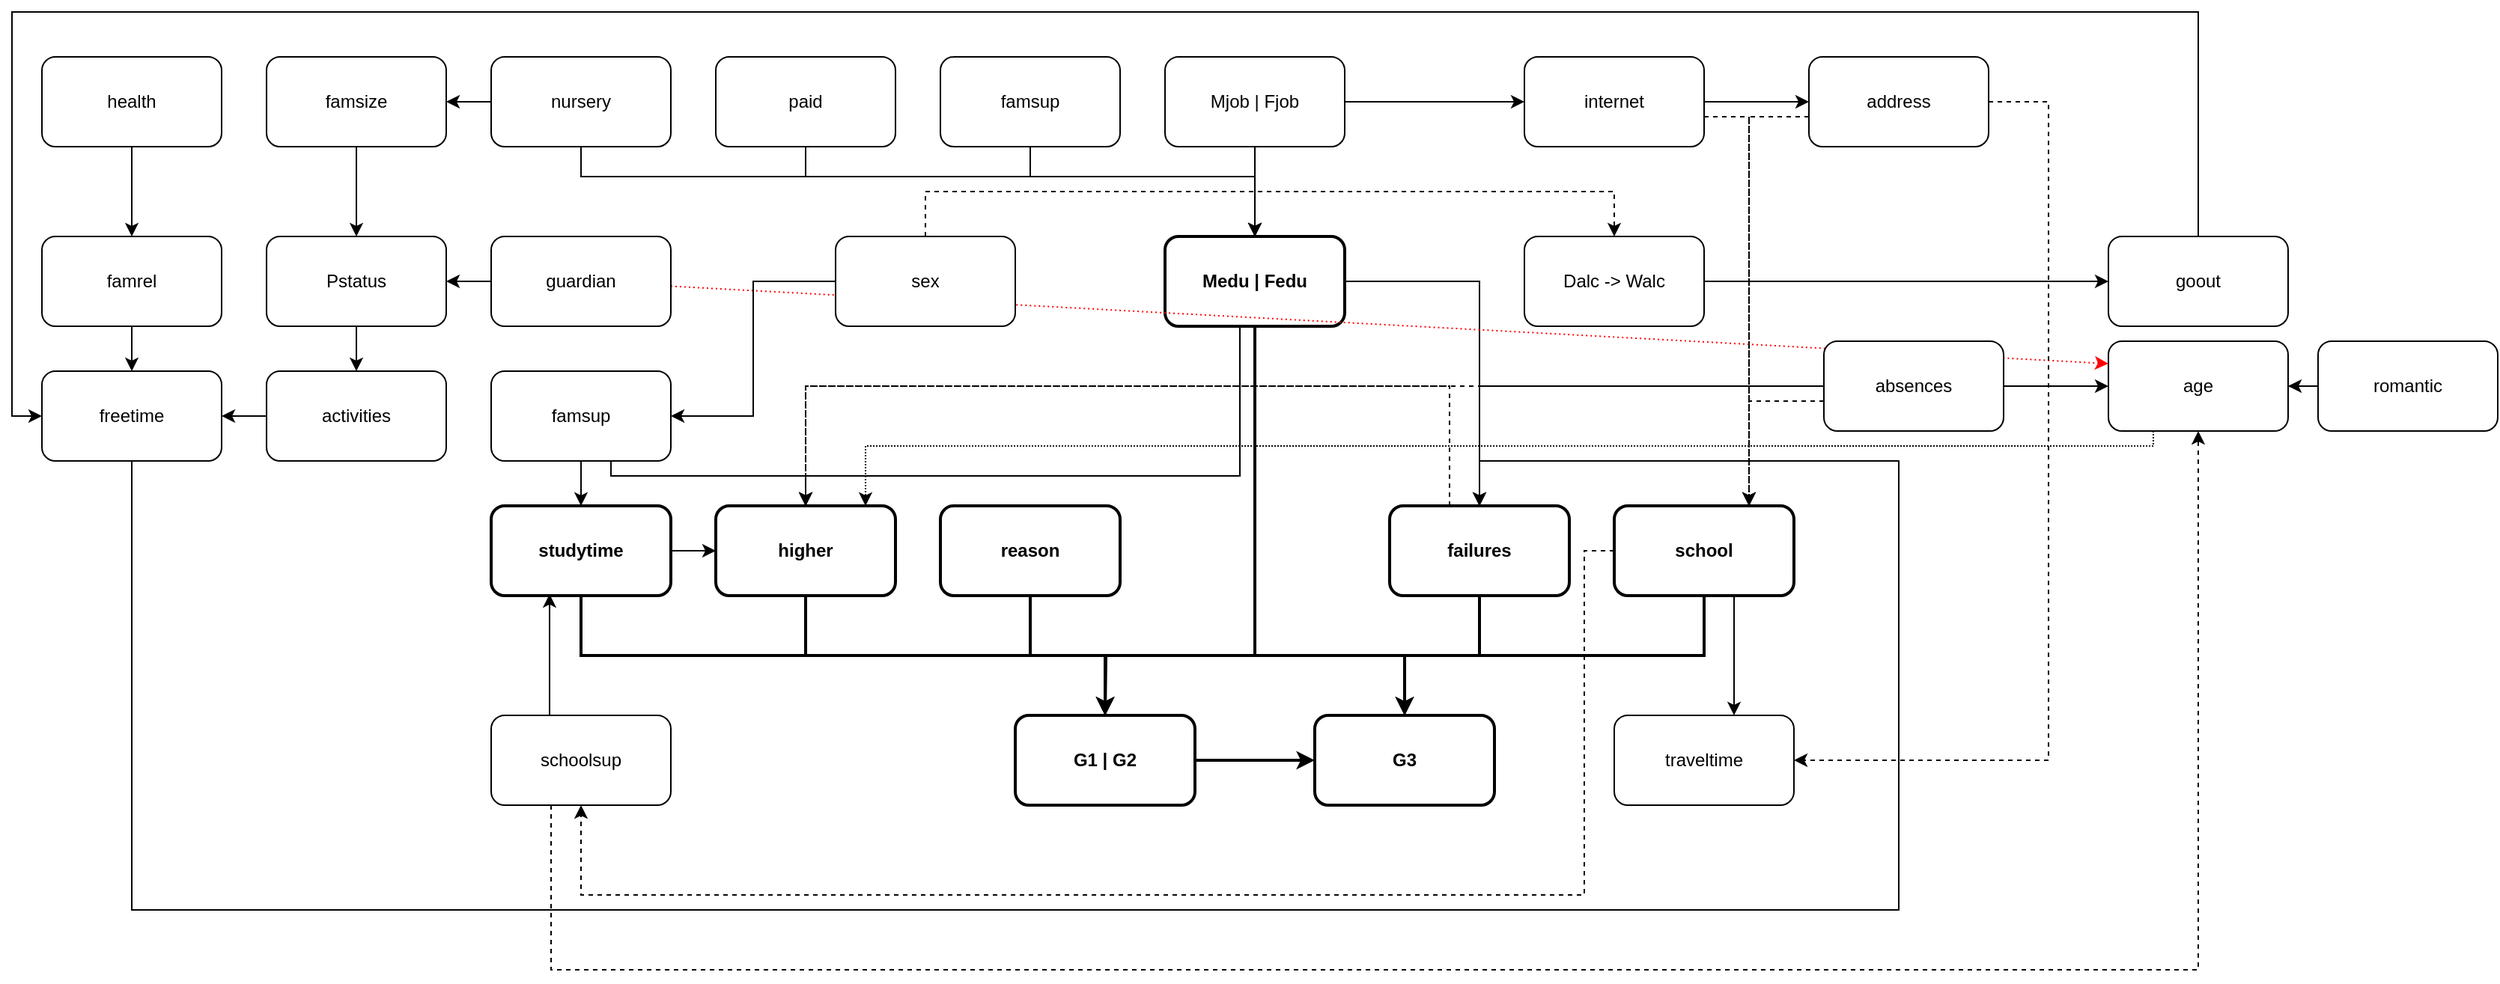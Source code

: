 <mxfile version="20.8.16" type="device" pages="2"><diagram id="TWmWymxQ8Vgnhh_XC1fg" name="normal-network"><mxGraphModel dx="2774" dy="1137" grid="1" gridSize="10" guides="1" tooltips="1" connect="1" arrows="1" fold="1" page="1" pageScale="1" pageWidth="850" pageHeight="1100" math="0" shadow="0"><root><mxCell id="0"/><mxCell id="1" parent="0"/><mxCell id="NniPDcwyBqxJjIjUA7Vr-108" value="" style="edgeStyle=orthogonalEdgeStyle;rounded=0;orthogonalLoop=1;jettySize=auto;html=1;strokeWidth=2;" parent="1" source="NniPDcwyBqxJjIjUA7Vr-94" target="NniPDcwyBqxJjIjUA7Vr-96" edge="1"><mxGeometry relative="1" as="geometry"/></mxCell><mxCell id="NniPDcwyBqxJjIjUA7Vr-94" value="G1 | G2" style="rounded=1;whiteSpace=wrap;html=1;strokeWidth=2;fontStyle=1" parent="1" vertex="1"><mxGeometry x="230" y="600" width="120" height="60" as="geometry"/></mxCell><mxCell id="NniPDcwyBqxJjIjUA7Vr-96" value="G3" style="rounded=1;whiteSpace=wrap;html=1;strokeWidth=2;fontStyle=1" parent="1" vertex="1"><mxGeometry x="430.0" y="600" width="120" height="60" as="geometry"/></mxCell><mxCell id="NniPDcwyBqxJjIjUA7Vr-113" style="edgeStyle=orthogonalEdgeStyle;rounded=0;orthogonalLoop=1;jettySize=auto;html=1;strokeWidth=2;" parent="1" source="NniPDcwyBqxJjIjUA7Vr-97" edge="1"><mxGeometry relative="1" as="geometry"><mxPoint x="290" y="600" as="targetPoint"/></mxGeometry></mxCell><mxCell id="NniPDcwyBqxJjIjUA7Vr-97" value="reason" style="rounded=1;whiteSpace=wrap;html=1;strokeWidth=2;fontStyle=1" parent="1" vertex="1"><mxGeometry x="180" y="460" width="120" height="60" as="geometry"/></mxCell><mxCell id="NniPDcwyBqxJjIjUA7Vr-111" style="edgeStyle=orthogonalEdgeStyle;rounded=0;orthogonalLoop=1;jettySize=auto;html=1;strokeWidth=2;" parent="1" source="NniPDcwyBqxJjIjUA7Vr-98" edge="1"><mxGeometry relative="1" as="geometry"><mxPoint x="490.0" y="600" as="targetPoint"/><Array as="points"><mxPoint x="390" y="560"/><mxPoint x="490" y="560"/></Array></mxGeometry></mxCell><mxCell id="NniPDcwyBqxJjIjUA7Vr-112" style="edgeStyle=orthogonalEdgeStyle;rounded=0;orthogonalLoop=1;jettySize=auto;html=1;strokeWidth=2;" parent="1" source="NniPDcwyBqxJjIjUA7Vr-98" target="NniPDcwyBqxJjIjUA7Vr-94" edge="1"><mxGeometry relative="1" as="geometry"><Array as="points"><mxPoint x="390" y="560"/><mxPoint x="290" y="560"/></Array></mxGeometry></mxCell><mxCell id="NniPDcwyBqxJjIjUA7Vr-123" style="edgeStyle=orthogonalEdgeStyle;rounded=0;orthogonalLoop=1;jettySize=auto;html=1;entryX=0.5;entryY=0;entryDx=0;entryDy=0;" parent="1" source="NniPDcwyBqxJjIjUA7Vr-98" target="NniPDcwyBqxJjIjUA7Vr-100" edge="1"><mxGeometry relative="1" as="geometry"/></mxCell><mxCell id="NniPDcwyBqxJjIjUA7Vr-124" style="edgeStyle=orthogonalEdgeStyle;rounded=0;orthogonalLoop=1;jettySize=auto;html=1;" parent="1" source="NniPDcwyBqxJjIjUA7Vr-98" target="NniPDcwyBqxJjIjUA7Vr-101" edge="1"><mxGeometry relative="1" as="geometry"><Array as="points"><mxPoint x="380" y="440"/><mxPoint x="90" y="440"/></Array></mxGeometry></mxCell><mxCell id="NniPDcwyBqxJjIjUA7Vr-98" value="Medu | Fedu" style="rounded=1;whiteSpace=wrap;html=1;strokeWidth=2;fontStyle=1" parent="1" vertex="1"><mxGeometry x="330" y="280" width="120" height="60" as="geometry"/></mxCell><mxCell id="NniPDcwyBqxJjIjUA7Vr-110" style="edgeStyle=orthogonalEdgeStyle;rounded=0;orthogonalLoop=1;jettySize=auto;html=1;strokeWidth=2;" parent="1" source="NniPDcwyBqxJjIjUA7Vr-99" target="NniPDcwyBqxJjIjUA7Vr-96" edge="1"><mxGeometry relative="1" as="geometry"><Array as="points"><mxPoint x="690" y="560"/><mxPoint x="490" y="560"/></Array></mxGeometry></mxCell><mxCell id="NniPDcwyBqxJjIjUA7Vr-175" style="edgeStyle=orthogonalEdgeStyle;rounded=0;orthogonalLoop=1;jettySize=auto;html=1;" parent="1" source="NniPDcwyBqxJjIjUA7Vr-99" target="NniPDcwyBqxJjIjUA7Vr-174" edge="1"><mxGeometry relative="1" as="geometry"><Array as="points"><mxPoint x="710" y="560"/><mxPoint x="710" y="560"/></Array></mxGeometry></mxCell><mxCell id="NniPDcwyBqxJjIjUA7Vr-178" style="edgeStyle=orthogonalEdgeStyle;rounded=0;orthogonalLoop=1;jettySize=auto;html=1;entryX=0.5;entryY=1;entryDx=0;entryDy=0;dashed=1;" parent="1" source="NniPDcwyBqxJjIjUA7Vr-99" target="NniPDcwyBqxJjIjUA7Vr-177" edge="1"><mxGeometry relative="1" as="geometry"><Array as="points"><mxPoint x="610" y="490"/><mxPoint x="610" y="720"/><mxPoint x="-60" y="720"/></Array></mxGeometry></mxCell><mxCell id="NniPDcwyBqxJjIjUA7Vr-99" value="school" style="rounded=1;whiteSpace=wrap;html=1;strokeWidth=2;fontStyle=1" parent="1" vertex="1"><mxGeometry x="630" y="460" width="120" height="60" as="geometry"/></mxCell><mxCell id="NniPDcwyBqxJjIjUA7Vr-109" style="edgeStyle=orthogonalEdgeStyle;rounded=0;orthogonalLoop=1;jettySize=auto;html=1;strokeWidth=2;" parent="1" source="NniPDcwyBqxJjIjUA7Vr-100" target="NniPDcwyBqxJjIjUA7Vr-96" edge="1"><mxGeometry relative="1" as="geometry"/></mxCell><mxCell id="NniPDcwyBqxJjIjUA7Vr-181" style="edgeStyle=orthogonalEdgeStyle;rounded=0;orthogonalLoop=1;jettySize=auto;html=1;entryX=0.5;entryY=0;entryDx=0;entryDy=0;dashed=1;" parent="1" source="NniPDcwyBqxJjIjUA7Vr-100" target="NniPDcwyBqxJjIjUA7Vr-101" edge="1"><mxGeometry relative="1" as="geometry"><Array as="points"><mxPoint x="520" y="380"/><mxPoint x="90" y="380"/></Array></mxGeometry></mxCell><mxCell id="NniPDcwyBqxJjIjUA7Vr-100" value="failures" style="rounded=1;whiteSpace=wrap;html=1;strokeWidth=2;fontStyle=1" parent="1" vertex="1"><mxGeometry x="480" y="460" width="120" height="60" as="geometry"/></mxCell><mxCell id="NniPDcwyBqxJjIjUA7Vr-114" style="edgeStyle=orthogonalEdgeStyle;rounded=0;orthogonalLoop=1;jettySize=auto;html=1;strokeWidth=2;" parent="1" source="NniPDcwyBqxJjIjUA7Vr-101" edge="1"><mxGeometry relative="1" as="geometry"><mxPoint x="290" y="600" as="targetPoint"/><Array as="points"><mxPoint x="90" y="560"/><mxPoint x="290" y="560"/></Array></mxGeometry></mxCell><mxCell id="NniPDcwyBqxJjIjUA7Vr-101" value="higher" style="rounded=1;whiteSpace=wrap;html=1;strokeWidth=2;fontStyle=1" parent="1" vertex="1"><mxGeometry x="30" y="460" width="120" height="60" as="geometry"/></mxCell><mxCell id="NniPDcwyBqxJjIjUA7Vr-116" style="edgeStyle=orthogonalEdgeStyle;rounded=0;orthogonalLoop=1;jettySize=auto;html=1;strokeWidth=2;" parent="1" source="NniPDcwyBqxJjIjUA7Vr-115" target="NniPDcwyBqxJjIjUA7Vr-94" edge="1"><mxGeometry relative="1" as="geometry"><Array as="points"><mxPoint x="-60" y="560"/><mxPoint x="290" y="560"/></Array></mxGeometry></mxCell><mxCell id="NniPDcwyBqxJjIjUA7Vr-187" value="" style="edgeStyle=none;rounded=0;orthogonalLoop=1;jettySize=auto;html=1;strokeColor=#000000;" parent="1" source="NniPDcwyBqxJjIjUA7Vr-115" target="NniPDcwyBqxJjIjUA7Vr-101" edge="1"><mxGeometry relative="1" as="geometry"/></mxCell><mxCell id="NniPDcwyBqxJjIjUA7Vr-115" value="studytime" style="rounded=1;whiteSpace=wrap;html=1;strokeWidth=2;fontStyle=1" parent="1" vertex="1"><mxGeometry x="-120" y="460" width="120" height="60" as="geometry"/></mxCell><mxCell id="NniPDcwyBqxJjIjUA7Vr-118" style="edgeStyle=orthogonalEdgeStyle;rounded=0;orthogonalLoop=1;jettySize=auto;html=1;entryX=0.5;entryY=0;entryDx=0;entryDy=0;" parent="1" source="NniPDcwyBqxJjIjUA7Vr-117" target="NniPDcwyBqxJjIjUA7Vr-98" edge="1"><mxGeometry relative="1" as="geometry"/></mxCell><mxCell id="NniPDcwyBqxJjIjUA7Vr-121" style="edgeStyle=orthogonalEdgeStyle;rounded=0;orthogonalLoop=1;jettySize=auto;html=1;entryX=0;entryY=0.5;entryDx=0;entryDy=0;" parent="1" source="NniPDcwyBqxJjIjUA7Vr-117" target="NniPDcwyBqxJjIjUA7Vr-119" edge="1"><mxGeometry relative="1" as="geometry"/></mxCell><mxCell id="NniPDcwyBqxJjIjUA7Vr-117" value="Mjob | Fjob" style="rounded=1;whiteSpace=wrap;html=1;" parent="1" vertex="1"><mxGeometry x="330" y="160" width="120" height="60" as="geometry"/></mxCell><mxCell id="NniPDcwyBqxJjIjUA7Vr-170" value="" style="edgeStyle=orthogonalEdgeStyle;rounded=0;orthogonalLoop=1;jettySize=auto;html=1;" parent="1" source="NniPDcwyBqxJjIjUA7Vr-119" target="NniPDcwyBqxJjIjUA7Vr-169" edge="1"><mxGeometry relative="1" as="geometry"/></mxCell><mxCell id="NniPDcwyBqxJjIjUA7Vr-171" style="edgeStyle=orthogonalEdgeStyle;rounded=0;orthogonalLoop=1;jettySize=auto;html=1;entryX=0.75;entryY=0;entryDx=0;entryDy=0;dashed=1;" parent="1" source="NniPDcwyBqxJjIjUA7Vr-119" target="NniPDcwyBqxJjIjUA7Vr-99" edge="1"><mxGeometry relative="1" as="geometry"><Array as="points"><mxPoint x="720" y="200"/></Array></mxGeometry></mxCell><mxCell id="NniPDcwyBqxJjIjUA7Vr-119" value="internet" style="rounded=1;whiteSpace=wrap;html=1;" parent="1" vertex="1"><mxGeometry x="570" y="160" width="120" height="60" as="geometry"/></mxCell><mxCell id="NniPDcwyBqxJjIjUA7Vr-122" value="" style="edgeStyle=orthogonalEdgeStyle;rounded=0;orthogonalLoop=1;jettySize=auto;html=1;" parent="1" source="NniPDcwyBqxJjIjUA7Vr-120" target="NniPDcwyBqxJjIjUA7Vr-98" edge="1"><mxGeometry relative="1" as="geometry"><Array as="points"><mxPoint x="240" y="240"/><mxPoint x="390" y="240"/></Array></mxGeometry></mxCell><mxCell id="NniPDcwyBqxJjIjUA7Vr-120" value="famsup" style="rounded=1;whiteSpace=wrap;html=1;" parent="1" vertex="1"><mxGeometry x="180" y="160" width="120" height="60" as="geometry"/></mxCell><mxCell id="NniPDcwyBqxJjIjUA7Vr-127" style="edgeStyle=orthogonalEdgeStyle;rounded=0;orthogonalLoop=1;jettySize=auto;html=1;" parent="1" source="NniPDcwyBqxJjIjUA7Vr-125" edge="1"><mxGeometry relative="1" as="geometry"><mxPoint x="390" y="280" as="targetPoint"/><Array as="points"><mxPoint x="90" y="240"/><mxPoint x="390" y="240"/></Array></mxGeometry></mxCell><mxCell id="NniPDcwyBqxJjIjUA7Vr-125" value="paid" style="rounded=1;whiteSpace=wrap;html=1;" parent="1" vertex="1"><mxGeometry x="30" y="160" width="120" height="60" as="geometry"/></mxCell><mxCell id="NniPDcwyBqxJjIjUA7Vr-129" style="edgeStyle=orthogonalEdgeStyle;rounded=0;orthogonalLoop=1;jettySize=auto;html=1;entryX=0.5;entryY=0;entryDx=0;entryDy=0;" parent="1" source="NniPDcwyBqxJjIjUA7Vr-128" target="NniPDcwyBqxJjIjUA7Vr-98" edge="1"><mxGeometry relative="1" as="geometry"><Array as="points"><mxPoint x="-60" y="240"/><mxPoint x="390" y="240"/></Array></mxGeometry></mxCell><mxCell id="NniPDcwyBqxJjIjUA7Vr-131" value="" style="edgeStyle=orthogonalEdgeStyle;rounded=0;orthogonalLoop=1;jettySize=auto;html=1;" parent="1" source="NniPDcwyBqxJjIjUA7Vr-128" target="NniPDcwyBqxJjIjUA7Vr-130" edge="1"><mxGeometry relative="1" as="geometry"/></mxCell><mxCell id="NniPDcwyBqxJjIjUA7Vr-128" value="nursery" style="rounded=1;whiteSpace=wrap;html=1;" parent="1" vertex="1"><mxGeometry x="-120" y="160" width="120" height="60" as="geometry"/></mxCell><mxCell id="NniPDcwyBqxJjIjUA7Vr-133" value="" style="edgeStyle=orthogonalEdgeStyle;rounded=0;orthogonalLoop=1;jettySize=auto;html=1;" parent="1" source="NniPDcwyBqxJjIjUA7Vr-130" target="NniPDcwyBqxJjIjUA7Vr-132" edge="1"><mxGeometry relative="1" as="geometry"/></mxCell><mxCell id="NniPDcwyBqxJjIjUA7Vr-130" value="famsize" style="rounded=1;whiteSpace=wrap;html=1;" parent="1" vertex="1"><mxGeometry x="-270" y="160" width="120" height="60" as="geometry"/></mxCell><mxCell id="NniPDcwyBqxJjIjUA7Vr-159" value="" style="edgeStyle=orthogonalEdgeStyle;rounded=0;orthogonalLoop=1;jettySize=auto;html=1;" parent="1" source="NniPDcwyBqxJjIjUA7Vr-132" target="NniPDcwyBqxJjIjUA7Vr-156" edge="1"><mxGeometry relative="1" as="geometry"/></mxCell><mxCell id="NniPDcwyBqxJjIjUA7Vr-132" value="Pstatus" style="rounded=1;whiteSpace=wrap;html=1;" parent="1" vertex="1"><mxGeometry x="-270" y="280" width="120" height="60" as="geometry"/></mxCell><mxCell id="NniPDcwyBqxJjIjUA7Vr-135" value="" style="edgeStyle=orthogonalEdgeStyle;rounded=0;orthogonalLoop=1;jettySize=auto;html=1;" parent="1" source="NniPDcwyBqxJjIjUA7Vr-134" target="NniPDcwyBqxJjIjUA7Vr-132" edge="1"><mxGeometry relative="1" as="geometry"/></mxCell><mxCell id="NniPDcwyBqxJjIjUA7Vr-186" style="rounded=0;orthogonalLoop=1;jettySize=auto;html=1;entryX=0;entryY=0.25;entryDx=0;entryDy=0;dashed=1;dashPattern=1 2;strokeColor=#FF0000;" parent="1" source="NniPDcwyBqxJjIjUA7Vr-134" target="NniPDcwyBqxJjIjUA7Vr-167" edge="1"><mxGeometry relative="1" as="geometry"/></mxCell><mxCell id="NniPDcwyBqxJjIjUA7Vr-134" value="guardian" style="rounded=1;whiteSpace=wrap;html=1;" parent="1" vertex="1"><mxGeometry x="-120" y="280" width="120" height="60" as="geometry"/></mxCell><mxCell id="NniPDcwyBqxJjIjUA7Vr-140" value="" style="edgeStyle=orthogonalEdgeStyle;rounded=0;orthogonalLoop=1;jettySize=auto;html=1;" parent="1" source="NniPDcwyBqxJjIjUA7Vr-136" target="NniPDcwyBqxJjIjUA7Vr-139" edge="1"><mxGeometry relative="1" as="geometry"/></mxCell><mxCell id="NniPDcwyBqxJjIjUA7Vr-136" value="famrel" style="rounded=1;whiteSpace=wrap;html=1;" parent="1" vertex="1"><mxGeometry x="-420" y="280" width="120" height="60" as="geometry"/></mxCell><mxCell id="NniPDcwyBqxJjIjUA7Vr-141" style="edgeStyle=orthogonalEdgeStyle;rounded=0;orthogonalLoop=1;jettySize=auto;html=1;entryX=0.5;entryY=0;entryDx=0;entryDy=0;" parent="1" source="NniPDcwyBqxJjIjUA7Vr-137" target="NniPDcwyBqxJjIjUA7Vr-136" edge="1"><mxGeometry relative="1" as="geometry"/></mxCell><mxCell id="NniPDcwyBqxJjIjUA7Vr-137" value="health" style="rounded=1;whiteSpace=wrap;html=1;" parent="1" vertex="1"><mxGeometry x="-420" y="160" width="120" height="60" as="geometry"/></mxCell><mxCell id="NniPDcwyBqxJjIjUA7Vr-162" style="edgeStyle=orthogonalEdgeStyle;rounded=0;orthogonalLoop=1;jettySize=auto;html=1;" parent="1" source="NniPDcwyBqxJjIjUA7Vr-139" target="NniPDcwyBqxJjIjUA7Vr-100" edge="1"><mxGeometry relative="1" as="geometry"><Array as="points"><mxPoint x="-360" y="730"/><mxPoint x="820" y="730"/><mxPoint x="820" y="430"/><mxPoint x="540" y="430"/></Array></mxGeometry></mxCell><mxCell id="NniPDcwyBqxJjIjUA7Vr-139" value="freetime" style="rounded=1;whiteSpace=wrap;html=1;" parent="1" vertex="1"><mxGeometry x="-420" y="370" width="120" height="60" as="geometry"/></mxCell><mxCell id="NniPDcwyBqxJjIjUA7Vr-148" style="edgeStyle=orthogonalEdgeStyle;rounded=0;orthogonalLoop=1;jettySize=auto;html=1;entryX=1;entryY=0.5;entryDx=0;entryDy=0;" parent="1" source="NniPDcwyBqxJjIjUA7Vr-142" target="NniPDcwyBqxJjIjUA7Vr-144" edge="1"><mxGeometry relative="1" as="geometry"/></mxCell><mxCell id="NniPDcwyBqxJjIjUA7Vr-151" style="edgeStyle=orthogonalEdgeStyle;rounded=0;orthogonalLoop=1;jettySize=auto;html=1;entryX=0.5;entryY=0;entryDx=0;entryDy=0;dashed=1;" parent="1" source="NniPDcwyBqxJjIjUA7Vr-142" target="NniPDcwyBqxJjIjUA7Vr-147" edge="1"><mxGeometry relative="1" as="geometry"><Array as="points"><mxPoint x="170" y="250"/><mxPoint x="630" y="250"/></Array></mxGeometry></mxCell><mxCell id="NniPDcwyBqxJjIjUA7Vr-142" value="sex" style="rounded=1;whiteSpace=wrap;html=1;" parent="1" vertex="1"><mxGeometry x="110" y="280" width="120" height="60" as="geometry"/></mxCell><mxCell id="NniPDcwyBqxJjIjUA7Vr-149" value="" style="edgeStyle=orthogonalEdgeStyle;rounded=0;orthogonalLoop=1;jettySize=auto;html=1;" parent="1" source="NniPDcwyBqxJjIjUA7Vr-144" target="NniPDcwyBqxJjIjUA7Vr-115" edge="1"><mxGeometry relative="1" as="geometry"/></mxCell><mxCell id="NniPDcwyBqxJjIjUA7Vr-150" style="edgeStyle=orthogonalEdgeStyle;rounded=0;orthogonalLoop=1;jettySize=auto;html=1;entryX=0.5;entryY=0;entryDx=0;entryDy=0;" parent="1" source="NniPDcwyBqxJjIjUA7Vr-144" target="NniPDcwyBqxJjIjUA7Vr-101" edge="1"><mxGeometry relative="1" as="geometry"><Array as="points"><mxPoint x="-40" y="440"/><mxPoint x="90" y="440"/></Array></mxGeometry></mxCell><mxCell id="NniPDcwyBqxJjIjUA7Vr-144" value="famsup" style="rounded=1;whiteSpace=wrap;html=1;" parent="1" vertex="1"><mxGeometry x="-120" y="370" width="120" height="60" as="geometry"/></mxCell><mxCell id="NniPDcwyBqxJjIjUA7Vr-154" value="" style="edgeStyle=orthogonalEdgeStyle;rounded=0;orthogonalLoop=1;jettySize=auto;html=1;" parent="1" source="NniPDcwyBqxJjIjUA7Vr-147" target="NniPDcwyBqxJjIjUA7Vr-153" edge="1"><mxGeometry relative="1" as="geometry"/></mxCell><mxCell id="NniPDcwyBqxJjIjUA7Vr-147" value="Dalc -&amp;gt; Walc" style="rounded=1;whiteSpace=wrap;html=1;" parent="1" vertex="1"><mxGeometry x="570" y="280" width="120" height="60" as="geometry"/></mxCell><mxCell id="NniPDcwyBqxJjIjUA7Vr-155" style="edgeStyle=orthogonalEdgeStyle;rounded=0;orthogonalLoop=1;jettySize=auto;html=1;entryX=0;entryY=0.5;entryDx=0;entryDy=0;" parent="1" source="NniPDcwyBqxJjIjUA7Vr-153" target="NniPDcwyBqxJjIjUA7Vr-139" edge="1"><mxGeometry relative="1" as="geometry"><Array as="points"><mxPoint x="1020" y="130"/><mxPoint x="-440" y="130"/><mxPoint x="-440" y="400"/></Array></mxGeometry></mxCell><mxCell id="NniPDcwyBqxJjIjUA7Vr-153" value="goout" style="rounded=1;whiteSpace=wrap;html=1;" parent="1" vertex="1"><mxGeometry x="960" y="280" width="120" height="60" as="geometry"/></mxCell><mxCell id="NniPDcwyBqxJjIjUA7Vr-160" value="" style="edgeStyle=orthogonalEdgeStyle;rounded=0;orthogonalLoop=1;jettySize=auto;html=1;" parent="1" source="NniPDcwyBqxJjIjUA7Vr-156" target="NniPDcwyBqxJjIjUA7Vr-139" edge="1"><mxGeometry relative="1" as="geometry"/></mxCell><mxCell id="NniPDcwyBqxJjIjUA7Vr-156" value="activities" style="rounded=1;whiteSpace=wrap;html=1;" parent="1" vertex="1"><mxGeometry x="-270" y="370" width="120" height="60" as="geometry"/></mxCell><mxCell id="NniPDcwyBqxJjIjUA7Vr-164" style="edgeStyle=orthogonalEdgeStyle;rounded=0;orthogonalLoop=1;jettySize=auto;html=1;" parent="1" source="NniPDcwyBqxJjIjUA7Vr-163" target="NniPDcwyBqxJjIjUA7Vr-100" edge="1"><mxGeometry relative="1" as="geometry"/></mxCell><mxCell id="NniPDcwyBqxJjIjUA7Vr-166" style="edgeStyle=orthogonalEdgeStyle;rounded=0;orthogonalLoop=1;jettySize=auto;html=1;dashed=1;" parent="1" source="NniPDcwyBqxJjIjUA7Vr-163" target="NniPDcwyBqxJjIjUA7Vr-101" edge="1"><mxGeometry relative="1" as="geometry"><Array as="points"><mxPoint x="90" y="380"/></Array></mxGeometry></mxCell><mxCell id="NniPDcwyBqxJjIjUA7Vr-168" value="" style="edgeStyle=orthogonalEdgeStyle;rounded=0;orthogonalLoop=1;jettySize=auto;html=1;" parent="1" source="NniPDcwyBqxJjIjUA7Vr-163" target="NniPDcwyBqxJjIjUA7Vr-167" edge="1"><mxGeometry relative="1" as="geometry"/></mxCell><mxCell id="NniPDcwyBqxJjIjUA7Vr-172" style="edgeStyle=orthogonalEdgeStyle;rounded=0;orthogonalLoop=1;jettySize=auto;html=1;dashed=1;" parent="1" source="NniPDcwyBqxJjIjUA7Vr-163" edge="1"><mxGeometry relative="1" as="geometry"><mxPoint x="720" y="460" as="targetPoint"/><Array as="points"><mxPoint x="720" y="390"/></Array></mxGeometry></mxCell><mxCell id="NniPDcwyBqxJjIjUA7Vr-163" value="absences" style="rounded=1;whiteSpace=wrap;html=1;" parent="1" vertex="1"><mxGeometry x="770" y="350" width="120" height="60" as="geometry"/></mxCell><mxCell id="NniPDcwyBqxJjIjUA7Vr-183" style="rounded=0;orthogonalLoop=1;jettySize=auto;html=1;dashed=1;dashPattern=1 1;edgeStyle=orthogonalEdgeStyle;" parent="1" source="NniPDcwyBqxJjIjUA7Vr-167" edge="1"><mxGeometry relative="1" as="geometry"><mxPoint x="130" y="460" as="targetPoint"/><Array as="points"><mxPoint x="990" y="420"/><mxPoint x="130" y="420"/><mxPoint x="130" y="460"/></Array></mxGeometry></mxCell><mxCell id="NniPDcwyBqxJjIjUA7Vr-167" value="age" style="rounded=1;whiteSpace=wrap;html=1;" parent="1" vertex="1"><mxGeometry x="960" y="350" width="120" height="60" as="geometry"/></mxCell><mxCell id="NniPDcwyBqxJjIjUA7Vr-173" style="edgeStyle=orthogonalEdgeStyle;rounded=0;orthogonalLoop=1;jettySize=auto;html=1;entryX=0.75;entryY=0;entryDx=0;entryDy=0;dashed=1;" parent="1" source="NniPDcwyBqxJjIjUA7Vr-169" target="NniPDcwyBqxJjIjUA7Vr-99" edge="1"><mxGeometry relative="1" as="geometry"><Array as="points"><mxPoint x="720" y="200"/></Array></mxGeometry></mxCell><mxCell id="NniPDcwyBqxJjIjUA7Vr-176" style="edgeStyle=orthogonalEdgeStyle;rounded=0;orthogonalLoop=1;jettySize=auto;html=1;entryX=1;entryY=0.5;entryDx=0;entryDy=0;dashed=1;" parent="1" source="NniPDcwyBqxJjIjUA7Vr-169" target="NniPDcwyBqxJjIjUA7Vr-174" edge="1"><mxGeometry relative="1" as="geometry"><Array as="points"><mxPoint x="920" y="190"/><mxPoint x="920" y="630"/></Array></mxGeometry></mxCell><mxCell id="NniPDcwyBqxJjIjUA7Vr-169" value="address" style="rounded=1;whiteSpace=wrap;html=1;" parent="1" vertex="1"><mxGeometry x="760" y="160" width="120" height="60" as="geometry"/></mxCell><mxCell id="NniPDcwyBqxJjIjUA7Vr-174" value="traveltime" style="rounded=1;whiteSpace=wrap;html=1;" parent="1" vertex="1"><mxGeometry x="630" y="600" width="120" height="60" as="geometry"/></mxCell><mxCell id="NniPDcwyBqxJjIjUA7Vr-179" style="edgeStyle=orthogonalEdgeStyle;rounded=0;orthogonalLoop=1;jettySize=auto;html=1;entryX=0.325;entryY=0.983;entryDx=0;entryDy=0;entryPerimeter=0;" parent="1" source="NniPDcwyBqxJjIjUA7Vr-177" target="NniPDcwyBqxJjIjUA7Vr-115" edge="1"><mxGeometry relative="1" as="geometry"><Array as="points"><mxPoint x="-81" y="580"/><mxPoint x="-81" y="580"/></Array></mxGeometry></mxCell><mxCell id="NniPDcwyBqxJjIjUA7Vr-180" style="edgeStyle=orthogonalEdgeStyle;rounded=0;orthogonalLoop=1;jettySize=auto;html=1;dashed=1;" parent="1" source="NniPDcwyBqxJjIjUA7Vr-177" edge="1"><mxGeometry relative="1" as="geometry"><mxPoint x="1020" y="410" as="targetPoint"/><Array as="points"><mxPoint x="-80" y="770"/><mxPoint x="1020" y="770"/><mxPoint x="1020" y="410"/></Array></mxGeometry></mxCell><mxCell id="NniPDcwyBqxJjIjUA7Vr-177" value="schoolsup" style="rounded=1;whiteSpace=wrap;html=1;" parent="1" vertex="1"><mxGeometry x="-120" y="600" width="120" height="60" as="geometry"/></mxCell><mxCell id="NniPDcwyBqxJjIjUA7Vr-185" value="" style="edgeStyle=orthogonalEdgeStyle;rounded=0;orthogonalLoop=1;jettySize=auto;html=1;dashed=1;dashPattern=1 1;" parent="1" source="NniPDcwyBqxJjIjUA7Vr-184" target="NniPDcwyBqxJjIjUA7Vr-167" edge="1"><mxGeometry relative="1" as="geometry"/></mxCell><mxCell id="NniPDcwyBqxJjIjUA7Vr-184" value="romantic" style="rounded=1;whiteSpace=wrap;html=1;" parent="1" vertex="1"><mxGeometry x="1100" y="350" width="120" height="60" as="geometry"/></mxCell></root></mxGraphModel></diagram><diagram id="QZ5K4Mj4n3JpzSV_5ASX" name="tuned-network"><mxGraphModel dx="3624" dy="2237" grid="1" gridSize="10" guides="1" tooltips="1" connect="1" arrows="1" fold="1" page="1" pageScale="1" pageWidth="850" pageHeight="1100" math="0" shadow="0"><root><mxCell id="0"/><mxCell id="1" parent="0"/><mxCell id="mqpnk07ealfDBVGCAJd--94" style="edgeStyle=orthogonalEdgeStyle;rounded=0;orthogonalLoop=1;jettySize=auto;html=1;fillColor=#d80073;strokeColor=#A50040;fontSize=21;" parent="1" source="mqpnk07ealfDBVGCAJd--97" edge="1"><mxGeometry relative="1" as="geometry"><mxPoint x="-190" y="450" as="targetPoint"/><Array as="points"><mxPoint x="-170" y="420"/><mxPoint x="-190" y="420"/></Array></mxGeometry></mxCell><mxCell id="mqpnk07ealfDBVGCAJd--95" style="rounded=0;orthogonalLoop=1;jettySize=auto;html=1;fontSize=21;" parent="1" source="mqpnk07ealfDBVGCAJd--97" target="mqpnk07ealfDBVGCAJd--140" edge="1"><mxGeometry relative="1" as="geometry"/></mxCell><mxCell id="mqpnk07ealfDBVGCAJd--96" style="edgeStyle=orthogonalEdgeStyle;rounded=0;orthogonalLoop=1;jettySize=auto;html=1;fontSize=21;" parent="1" source="mqpnk07ealfDBVGCAJd--97" target="mqpnk07ealfDBVGCAJd--131" edge="1"><mxGeometry relative="1" as="geometry"><Array as="points"><mxPoint x="-190" y="400"/><mxPoint x="-380" y="400"/></Array></mxGeometry></mxCell><mxCell id="mqpnk07ealfDBVGCAJd--188" style="edgeStyle=orthogonalEdgeStyle;rounded=0;orthogonalLoop=1;jettySize=auto;html=1;entryX=0.75;entryY=0;entryDx=0;entryDy=0;strokeWidth=2;fontSize=21;endArrow=classic;endFill=1;exitX=0.75;exitY=1;exitDx=0;exitDy=0;" parent="1" source="mqpnk07ealfDBVGCAJd--97" target="mqpnk07ealfDBVGCAJd--174" edge="1"><mxGeometry relative="1" as="geometry"><Array as="points"><mxPoint x="-125" y="400"/><mxPoint x="-70" y="400"/><mxPoint x="-70" y="570"/><mxPoint x="-145" y="570"/></Array></mxGeometry></mxCell><mxCell id="mqpnk07ealfDBVGCAJd--97" value="school" style="rounded=0;whiteSpace=wrap;html=1;fillColor=#fff2cc;strokeColor=#d6b656;fontSize=21;" parent="1" vertex="1"><mxGeometry x="-260" y="310" width="180" height="60" as="geometry"/></mxCell><mxCell id="mqpnk07ealfDBVGCAJd--98" style="edgeStyle=none;rounded=0;orthogonalLoop=1;jettySize=auto;html=1;fontSize=21;" parent="1" source="mqpnk07ealfDBVGCAJd--102" target="mqpnk07ealfDBVGCAJd--164" edge="1"><mxGeometry relative="1" as="geometry"/></mxCell><mxCell id="mqpnk07ealfDBVGCAJd--99" value="" style="edgeStyle=none;rounded=0;orthogonalLoop=1;jettySize=auto;html=1;fontSize=21;" parent="1" source="mqpnk07ealfDBVGCAJd--102" target="mqpnk07ealfDBVGCAJd--166" edge="1"><mxGeometry relative="1" as="geometry"/></mxCell><mxCell id="mqpnk07ealfDBVGCAJd--100" style="edgeStyle=orthogonalEdgeStyle;rounded=0;orthogonalLoop=1;jettySize=auto;html=1;entryX=0.25;entryY=1;entryDx=0;entryDy=0;fontSize=21;" parent="1" source="mqpnk07ealfDBVGCAJd--102" target="mqpnk07ealfDBVGCAJd--140" edge="1"><mxGeometry relative="1" as="geometry"><Array as="points"><mxPoint x="-1360" y="-280"/><mxPoint x="-1360" y="740"/><mxPoint x="75" y="740"/></Array><mxPoint x="-1020" y="620" as="targetPoint"/></mxGeometry></mxCell><mxCell id="mqpnk07ealfDBVGCAJd--101" style="edgeStyle=orthogonalEdgeStyle;rounded=0;orthogonalLoop=1;jettySize=auto;html=1;fontSize=21;" parent="1" source="mqpnk07ealfDBVGCAJd--102" target="mqpnk07ealfDBVGCAJd--133" edge="1"><mxGeometry relative="1" as="geometry"><Array as="points"><mxPoint x="20" y="-330"/><mxPoint x="820" y="-330"/><mxPoint x="820" y="-20"/><mxPoint x="660" y="-20"/></Array></mxGeometry></mxCell><mxCell id="mqpnk07ealfDBVGCAJd--102" value="sex" style="rounded=0;whiteSpace=wrap;html=1;fillColor=#f5f5f5;fontColor=#333333;strokeColor=#666666;fontSize=21;" parent="1" vertex="1"><mxGeometry x="-70" y="-310" width="180" height="60" as="geometry"/></mxCell><mxCell id="mqpnk07ealfDBVGCAJd--103" style="edgeStyle=none;rounded=0;orthogonalLoop=1;jettySize=auto;html=1;fontSize=21;" parent="1" source="mqpnk07ealfDBVGCAJd--106" target="mqpnk07ealfDBVGCAJd--149" edge="1"><mxGeometry relative="1" as="geometry"/></mxCell><mxCell id="mqpnk07ealfDBVGCAJd--104" style="edgeStyle=orthogonalEdgeStyle;rounded=0;orthogonalLoop=1;jettySize=auto;html=1;entryX=0.5;entryY=0;entryDx=0;entryDy=0;fillColor=#60a917;strokeColor=#2D7600;fontSize=21;" parent="1" source="mqpnk07ealfDBVGCAJd--106" target="mqpnk07ealfDBVGCAJd--136" edge="1"><mxGeometry relative="1" as="geometry"><Array as="points"><mxPoint x="370" y="240"/><mxPoint x="30" y="240"/></Array></mxGeometry></mxCell><mxCell id="mqpnk07ealfDBVGCAJd--105" style="edgeStyle=orthogonalEdgeStyle;rounded=0;orthogonalLoop=1;jettySize=auto;html=1;entryX=0;entryY=0.5;entryDx=0;entryDy=0;fontSize=21;" parent="1" source="mqpnk07ealfDBVGCAJd--106" target="mqpnk07ealfDBVGCAJd--164" edge="1"><mxGeometry relative="1" as="geometry"><Array as="points"><mxPoint x="490" y="290"/><mxPoint x="1030" y="290"/><mxPoint x="1030" y="-370"/><mxPoint x="-140" y="-370"/><mxPoint x="-140" y="-140"/></Array></mxGeometry></mxCell><mxCell id="mqpnk07ealfDBVGCAJd--106" value="age" style="rounded=0;whiteSpace=wrap;html=1;fillColor=#ffe6cc;strokeColor=#d79b00;fontSize=21;" parent="1" vertex="1"><mxGeometry x="350" y="310" width="180" height="60" as="geometry"/></mxCell><mxCell id="mqpnk07ealfDBVGCAJd--107" style="edgeStyle=none;rounded=0;orthogonalLoop=1;jettySize=auto;html=1;fontSize=21;" parent="1" source="mqpnk07ealfDBVGCAJd--109" target="mqpnk07ealfDBVGCAJd--97" edge="1"><mxGeometry relative="1" as="geometry"/></mxCell><mxCell id="mqpnk07ealfDBVGCAJd--108" style="edgeStyle=orthogonalEdgeStyle;rounded=0;orthogonalLoop=1;jettySize=auto;html=1;fontSize=21;" parent="1" source="mqpnk07ealfDBVGCAJd--109" target="mqpnk07ealfDBVGCAJd--131" edge="1"><mxGeometry relative="1" as="geometry"><Array as="points"><mxPoint x="-380" y="410"/><mxPoint x="-380" y="410"/></Array></mxGeometry></mxCell><mxCell id="mqpnk07ealfDBVGCAJd--109" value="address" style="rounded=0;whiteSpace=wrap;html=1;fillColor=#fff2cc;strokeColor=#d6b656;fontSize=21;" parent="1" vertex="1"><mxGeometry x="-460" y="310" width="180" height="60" as="geometry"/></mxCell><mxCell id="mqpnk07ealfDBVGCAJd--110" style="edgeStyle=orthogonalEdgeStyle;rounded=0;orthogonalLoop=1;jettySize=auto;html=1;entryX=0.5;entryY=0;entryDx=0;entryDy=0;fontSize=21;" parent="1" source="mqpnk07ealfDBVGCAJd--111" target="mqpnk07ealfDBVGCAJd--113" edge="1"><mxGeometry relative="1" as="geometry"><Array as="points"><mxPoint x="-1300" y="-350"/><mxPoint x="930" y="-350"/></Array></mxGeometry></mxCell><mxCell id="mqpnk07ealfDBVGCAJd--111" value="famsize" style="rounded=0;whiteSpace=wrap;html=1;fillColor=#f8cecc;strokeColor=#b85450;fontSize=21;" parent="1" vertex="1"><mxGeometry x="-1340" y="180" width="180" height="60" as="geometry"/></mxCell><mxCell id="mqpnk07ealfDBVGCAJd--112" value="" style="edgeStyle=orthogonalEdgeStyle;rounded=0;orthogonalLoop=1;jettySize=auto;html=1;fontSize=21;" parent="1" source="mqpnk07ealfDBVGCAJd--113" target="mqpnk07ealfDBVGCAJd--144" edge="1"><mxGeometry relative="1" as="geometry"/></mxCell><mxCell id="mqpnk07ealfDBVGCAJd--113" value="Pstatus" style="rounded=0;whiteSpace=wrap;html=1;fillColor=#f8cecc;strokeColor=#b85450;fontSize=21;" parent="1" vertex="1"><mxGeometry x="840" y="-170" width="180" height="60" as="geometry"/></mxCell><mxCell id="mqpnk07ealfDBVGCAJd--114" style="rounded=0;orthogonalLoop=1;jettySize=auto;html=1;entryX=0.5;entryY=0;entryDx=0;entryDy=0;edgeStyle=orthogonalEdgeStyle;fontSize=21;startArrow=classic;startFill=1;endArrow=none;endFill=0;" parent="1" source="mqpnk07ealfDBVGCAJd--116" target="mqpnk07ealfDBVGCAJd--125" edge="1"><mxGeometry relative="1" as="geometry"><Array as="points"><mxPoint x="-1000" y="160"/><mxPoint x="-810" y="160"/></Array></mxGeometry></mxCell><mxCell id="mqpnk07ealfDBVGCAJd--115" style="edgeStyle=orthogonalEdgeStyle;rounded=0;orthogonalLoop=1;jettySize=auto;html=1;entryX=0.5;entryY=0;entryDx=0;entryDy=0;fontSize=21;" parent="1" source="mqpnk07ealfDBVGCAJd--116" target="mqpnk07ealfDBVGCAJd--97" edge="1"><mxGeometry relative="1" as="geometry"><Array as="points"><mxPoint x="-1000" y="-10"/><mxPoint x="-170" y="-10"/></Array></mxGeometry></mxCell><mxCell id="mqpnk07ealfDBVGCAJd--116" value="Pjob_teacher" style="rounded=0;whiteSpace=wrap;html=1;fillColor=#dae8fc;strokeColor=#6c8ebf;fontSize=21;" parent="1" vertex="1"><mxGeometry x="-1100" y="60" width="180" height="60" as="geometry"/></mxCell><mxCell id="mqpnk07ealfDBVGCAJd--117" style="edgeStyle=orthogonalEdgeStyle;rounded=0;orthogonalLoop=1;jettySize=auto;html=1;entryX=0.5;entryY=1;entryDx=0;entryDy=0;fontSize=21;" parent="1" source="mqpnk07ealfDBVGCAJd--125" target="mqpnk07ealfDBVGCAJd--149" edge="1"><mxGeometry relative="1" as="geometry"><mxPoint x="240" y="370" as="targetPoint"/><Array as="points"><mxPoint x="-800" y="700"/><mxPoint x="230" y="700"/></Array></mxGeometry></mxCell><mxCell id="mqpnk07ealfDBVGCAJd--118" style="edgeStyle=orthogonalEdgeStyle;rounded=0;orthogonalLoop=1;jettySize=auto;html=1;entryX=0.5;entryY=0;entryDx=0;entryDy=0;fillColor=#d80073;strokeColor=#A50040;fontSize=21;" parent="1" source="mqpnk07ealfDBVGCAJd--125" target="mqpnk07ealfDBVGCAJd--173" edge="1"><mxGeometry relative="1" as="geometry"><Array as="points"><mxPoint x="-780" y="420"/><mxPoint x="-190" y="420"/></Array></mxGeometry></mxCell><mxCell id="mqpnk07ealfDBVGCAJd--119" style="edgeStyle=orthogonalEdgeStyle;rounded=0;orthogonalLoop=1;jettySize=auto;html=1;entryX=0.25;entryY=1;entryDx=0;entryDy=0;fontSize=21;" parent="1" source="mqpnk07ealfDBVGCAJd--125" target="mqpnk07ealfDBVGCAJd--136" edge="1"><mxGeometry relative="1" as="geometry"><Array as="points"><mxPoint x="-830" y="680"/><mxPoint x="-15" y="680"/></Array></mxGeometry></mxCell><mxCell id="mqpnk07ealfDBVGCAJd--120" style="edgeStyle=orthogonalEdgeStyle;rounded=0;orthogonalLoop=1;jettySize=auto;html=1;fontSize=21;" parent="1" source="mqpnk07ealfDBVGCAJd--125" edge="1"><mxGeometry relative="1" as="geometry"><mxPoint x="50" y="510" as="targetPoint"/><Array as="points"><mxPoint x="-810" y="720"/><mxPoint x="50" y="720"/></Array></mxGeometry></mxCell><mxCell id="mqpnk07ealfDBVGCAJd--121" style="edgeStyle=orthogonalEdgeStyle;rounded=0;orthogonalLoop=1;jettySize=auto;html=1;entryX=0;entryY=0.5;entryDx=0;entryDy=0;fontSize=21;" parent="1" source="mqpnk07ealfDBVGCAJd--125" target="mqpnk07ealfDBVGCAJd--152" edge="1"><mxGeometry relative="1" as="geometry"><Array as="points"><mxPoint x="-760" y="240"/></Array></mxGeometry></mxCell><mxCell id="mqpnk07ealfDBVGCAJd--122" style="edgeStyle=orthogonalEdgeStyle;rounded=0;orthogonalLoop=1;jettySize=auto;html=1;entryX=0.5;entryY=0;entryDx=0;entryDy=0;fontSize=21;" parent="1" source="mqpnk07ealfDBVGCAJd--125" target="mqpnk07ealfDBVGCAJd--97" edge="1"><mxGeometry relative="1" as="geometry"><Array as="points"><mxPoint x="-780" y="190"/><mxPoint x="-170" y="190"/></Array></mxGeometry></mxCell><mxCell id="mqpnk07ealfDBVGCAJd--123" style="edgeStyle=orthogonalEdgeStyle;rounded=0;orthogonalLoop=1;jettySize=auto;html=1;entryX=0.25;entryY=0;entryDx=0;entryDy=0;fontSize=21;" parent="1" source="mqpnk07ealfDBVGCAJd--125" target="mqpnk07ealfDBVGCAJd--109" edge="1"><mxGeometry relative="1" as="geometry"><Array as="points"><mxPoint x="-740" y="270"/><mxPoint x="-415" y="270"/></Array></mxGeometry></mxCell><mxCell id="mqpnk07ealfDBVGCAJd--124" style="edgeStyle=orthogonalEdgeStyle;rounded=0;orthogonalLoop=1;jettySize=auto;html=1;entryX=1;entryY=0.5;entryDx=0;entryDy=0;fontSize=21;" parent="1" source="mqpnk07ealfDBVGCAJd--125" target="mqpnk07ealfDBVGCAJd--146" edge="1"><mxGeometry relative="1" as="geometry"><Array as="points"><mxPoint x="-840" y="210"/></Array></mxGeometry></mxCell><mxCell id="mqpnk07ealfDBVGCAJd--125" value="Pedu" style="rounded=0;whiteSpace=wrap;html=1;fillColor=#dae8fc;strokeColor=#6c8ebf;fontSize=21;" parent="1" vertex="1"><mxGeometry x="-900" y="310" width="180" height="60" as="geometry"/></mxCell><mxCell id="mqpnk07ealfDBVGCAJd--126" style="edgeStyle=orthogonalEdgeStyle;rounded=0;orthogonalLoop=1;jettySize=auto;html=1;fillColor=#d80073;strokeColor=#A50040;exitX=0.5;exitY=1;exitDx=0;exitDy=0;fontSize=21;" parent="1" source="mqpnk07ealfDBVGCAJd--127" target="mqpnk07ealfDBVGCAJd--173" edge="1"><mxGeometry relative="1" as="geometry"><Array as="points"><mxPoint x="-590" y="420"/><mxPoint x="-190" y="420"/></Array></mxGeometry></mxCell><mxCell id="mqpnk07ealfDBVGCAJd--187" style="edgeStyle=orthogonalEdgeStyle;rounded=0;orthogonalLoop=1;jettySize=auto;html=1;entryX=0.25;entryY=0;entryDx=0;entryDy=0;strokeWidth=2;fontSize=21;endArrow=classic;endFill=1;" parent="1" source="mqpnk07ealfDBVGCAJd--127" target="mqpnk07ealfDBVGCAJd--174" edge="1"><mxGeometry relative="1" as="geometry"><Array as="points"><mxPoint x="-560" y="570"/><mxPoint x="-235" y="570"/></Array></mxGeometry></mxCell><mxCell id="mqpnk07ealfDBVGCAJd--127" value="reason" style="rounded=0;whiteSpace=wrap;html=1;fillColor=#fff2cc;strokeColor=#d6b656;fontSize=21;" parent="1" vertex="1"><mxGeometry x="-680" y="310" width="180" height="60" as="geometry"/></mxCell><mxCell id="mqpnk07ealfDBVGCAJd--128" style="edgeStyle=none;rounded=0;orthogonalLoop=1;jettySize=auto;html=1;entryX=0.5;entryY=0;entryDx=0;entryDy=0;fontSize=21;" parent="1" source="mqpnk07ealfDBVGCAJd--130" target="mqpnk07ealfDBVGCAJd--106" edge="1"><mxGeometry relative="1" as="geometry"/></mxCell><mxCell id="mqpnk07ealfDBVGCAJd--129" style="edgeStyle=orthogonalEdgeStyle;rounded=0;orthogonalLoop=1;jettySize=auto;html=1;entryX=0.5;entryY=1;entryDx=0;entryDy=0;fontSize=21;" parent="1" source="mqpnk07ealfDBVGCAJd--130" target="mqpnk07ealfDBVGCAJd--113" edge="1"><mxGeometry relative="1" as="geometry"/></mxCell><mxCell id="mqpnk07ealfDBVGCAJd--130" value="guardian" style="rounded=0;whiteSpace=wrap;html=1;fillColor=#f8cecc;strokeColor=#b85450;fontSize=21;" parent="1" vertex="1"><mxGeometry x="460" y="150" width="180" height="60" as="geometry"/></mxCell><mxCell id="mqpnk07ealfDBVGCAJd--131" value="traveltime" style="rounded=0;whiteSpace=wrap;html=1;fillColor=#fff2cc;strokeColor=#d6b656;fontSize=21;" parent="1" vertex="1"><mxGeometry x="-480" y="450" width="180" height="60" as="geometry"/></mxCell><mxCell id="mqpnk07ealfDBVGCAJd--132" style="edgeStyle=orthogonalEdgeStyle;rounded=0;orthogonalLoop=1;jettySize=auto;html=1;entryX=0.5;entryY=0;entryDx=0;entryDy=0;fillColor=#d80073;strokeColor=#A50040;fontSize=21;" parent="1" source="mqpnk07ealfDBVGCAJd--133" target="mqpnk07ealfDBVGCAJd--173" edge="1"><mxGeometry relative="1" as="geometry"><Array as="points"><mxPoint x="610" y="420"/><mxPoint x="-190" y="420"/></Array></mxGeometry></mxCell><mxCell id="mqpnk07ealfDBVGCAJd--192" style="edgeStyle=orthogonalEdgeStyle;rounded=0;orthogonalLoop=1;jettySize=auto;html=1;strokeWidth=2;fontSize=21;endArrow=none;endFill=0;" parent="1" source="mqpnk07ealfDBVGCAJd--133" edge="1"><mxGeometry relative="1" as="geometry"><mxPoint x="190" y="400.0" as="targetPoint"/><Array as="points"><mxPoint x="630" y="400"/></Array></mxGeometry></mxCell><mxCell id="mqpnk07ealfDBVGCAJd--133" value="studytime" style="rounded=0;whiteSpace=wrap;html=1;fillColor=#d5e8d4;strokeColor=#82b366;fontSize=21;" parent="1" vertex="1"><mxGeometry x="540" y="310" width="180" height="60" as="geometry"/></mxCell><mxCell id="mqpnk07ealfDBVGCAJd--134" style="edgeStyle=none;rounded=0;orthogonalLoop=1;jettySize=auto;html=1;fontSize=21;" parent="1" source="mqpnk07ealfDBVGCAJd--136" target="mqpnk07ealfDBVGCAJd--149" edge="1"><mxGeometry relative="1" as="geometry"/></mxCell><mxCell id="mqpnk07ealfDBVGCAJd--135" style="edgeStyle=orthogonalEdgeStyle;rounded=0;orthogonalLoop=1;jettySize=auto;html=1;fillColor=#d80073;strokeColor=#A50040;fontSize=21;" parent="1" source="mqpnk07ealfDBVGCAJd--136" target="mqpnk07ealfDBVGCAJd--173" edge="1"><mxGeometry relative="1" as="geometry"><Array as="points"><mxPoint x="30" y="420"/><mxPoint x="-190" y="420"/></Array></mxGeometry></mxCell><mxCell id="mqpnk07ealfDBVGCAJd--189" style="edgeStyle=orthogonalEdgeStyle;rounded=0;orthogonalLoop=1;jettySize=auto;html=1;strokeWidth=2;fontSize=21;endArrow=none;endFill=0;exitX=0.166;exitY=1.011;exitDx=0;exitDy=0;exitPerimeter=0;" parent="1" source="mqpnk07ealfDBVGCAJd--136" edge="1"><mxGeometry relative="1" as="geometry"><mxPoint x="-70" y="410.0" as="targetPoint"/><Array as="points"><mxPoint x="-30" y="400"/><mxPoint x="-70" y="400"/></Array></mxGeometry></mxCell><mxCell id="mqpnk07ealfDBVGCAJd--136" value="failures" style="rounded=0;whiteSpace=wrap;html=1;fillColor=#d5e8d4;strokeColor=#82b366;fontSize=21;" parent="1" vertex="1"><mxGeometry x="-60" y="310" width="180" height="60" as="geometry"/></mxCell><mxCell id="mqpnk07ealfDBVGCAJd--137" style="edgeStyle=orthogonalEdgeStyle;rounded=0;orthogonalLoop=1;jettySize=auto;html=1;startArrow=classic;startFill=1;endArrow=none;endFill=0;fontSize=21;dashed=1;" parent="1" source="mqpnk07ealfDBVGCAJd--140" edge="1"><mxGeometry relative="1" as="geometry"><Array as="points"><mxPoint x="120" y="560"/><mxPoint x="470" y="560"/><mxPoint x="470" y="370"/></Array><mxPoint x="470" y="370" as="targetPoint"/></mxGeometry></mxCell><mxCell id="mqpnk07ealfDBVGCAJd--138" style="edgeStyle=orthogonalEdgeStyle;rounded=0;orthogonalLoop=1;jettySize=auto;html=1;entryX=0.622;entryY=0.989;entryDx=0;entryDy=0;entryPerimeter=0;fontSize=21;" parent="1" source="mqpnk07ealfDBVGCAJd--140" target="mqpnk07ealfDBVGCAJd--133" edge="1"><mxGeometry relative="1" as="geometry"><Array as="points"><mxPoint x="110" y="570"/><mxPoint x="652" y="570"/></Array></mxGeometry></mxCell><mxCell id="mqpnk07ealfDBVGCAJd--139" style="edgeStyle=orthogonalEdgeStyle;rounded=0;orthogonalLoop=1;jettySize=auto;html=1;entryX=0.5;entryY=1;entryDx=0;entryDy=0;fontSize=21;" parent="1" source="mqpnk07ealfDBVGCAJd--140" target="mqpnk07ealfDBVGCAJd--149" edge="1"><mxGeometry relative="1" as="geometry"><mxPoint x="240" y="380" as="targetPoint"/><Array as="points"><mxPoint x="230" y="480"/></Array></mxGeometry></mxCell><mxCell id="mqpnk07ealfDBVGCAJd--140" value="sup" style="rounded=0;whiteSpace=wrap;html=1;fillColor=#d5e8d4;strokeColor=#82b366;fontSize=21;" parent="1" vertex="1"><mxGeometry x="30" y="450" width="180" height="60" as="geometry"/></mxCell><mxCell id="mqpnk07ealfDBVGCAJd--141" value="" style="edgeStyle=orthogonalEdgeStyle;rounded=0;orthogonalLoop=1;jettySize=auto;html=1;fontSize=21;" parent="1" source="mqpnk07ealfDBVGCAJd--144" target="mqpnk07ealfDBVGCAJd--159" edge="1"><mxGeometry relative="1" as="geometry"/></mxCell><mxCell id="mqpnk07ealfDBVGCAJd--142" style="edgeStyle=orthogonalEdgeStyle;rounded=0;orthogonalLoop=1;jettySize=auto;html=1;entryX=0.25;entryY=0;entryDx=0;entryDy=0;fontSize=21;" parent="1" source="mqpnk07ealfDBVGCAJd--144" target="mqpnk07ealfDBVGCAJd--136" edge="1"><mxGeometry relative="1" as="geometry"><Array as="points"><mxPoint x="730" y="-50"/><mxPoint x="-15" y="-50"/></Array></mxGeometry></mxCell><mxCell id="mqpnk07ealfDBVGCAJd--143" style="edgeStyle=orthogonalEdgeStyle;rounded=0;orthogonalLoop=1;jettySize=auto;html=1;fontSize=21;" parent="1" source="mqpnk07ealfDBVGCAJd--144" edge="1"><mxGeometry relative="1" as="geometry"><mxPoint x="660" y="310" as="targetPoint"/><Array as="points"><mxPoint x="750" y="-20"/><mxPoint x="660" y="-20"/></Array></mxGeometry></mxCell><mxCell id="mqpnk07ealfDBVGCAJd--144" value="activities" style="rounded=0;whiteSpace=wrap;html=1;fillColor=#e1d5e7;strokeColor=#9673a6;fontSize=21;" parent="1" vertex="1"><mxGeometry x="600" y="-170" width="180" height="60" as="geometry"/></mxCell><mxCell id="mqpnk07ealfDBVGCAJd--145" value="" style="edgeStyle=orthogonalEdgeStyle;rounded=0;orthogonalLoop=1;jettySize=auto;html=1;fontSize=21;" parent="1" source="mqpnk07ealfDBVGCAJd--146" target="mqpnk07ealfDBVGCAJd--111" edge="1"><mxGeometry relative="1" as="geometry"/></mxCell><mxCell id="mqpnk07ealfDBVGCAJd--146" value="nursery" style="rounded=0;whiteSpace=wrap;html=1;fillColor=#f8cecc;strokeColor=#b85450;fontSize=21;" parent="1" vertex="1"><mxGeometry x="-1130" y="180" width="180" height="60" as="geometry"/></mxCell><mxCell id="mqpnk07ealfDBVGCAJd--147" style="edgeStyle=orthogonalEdgeStyle;rounded=0;orthogonalLoop=1;jettySize=auto;html=1;entryX=0.5;entryY=1;entryDx=0;entryDy=0;startArrow=classic;startFill=1;endArrow=none;endFill=0;fontSize=21;" parent="1" source="mqpnk07ealfDBVGCAJd--149" target="mqpnk07ealfDBVGCAJd--133" edge="1"><mxGeometry relative="1" as="geometry"><Array as="points"><mxPoint x="280" y="490"/><mxPoint x="630" y="490"/></Array></mxGeometry></mxCell><mxCell id="mqpnk07ealfDBVGCAJd--148" style="edgeStyle=orthogonalEdgeStyle;rounded=0;orthogonalLoop=1;jettySize=auto;html=1;entryX=0.5;entryY=0;entryDx=0;entryDy=0;fillColor=#d80073;strokeColor=#A50040;fontSize=21;" parent="1" source="mqpnk07ealfDBVGCAJd--149" target="mqpnk07ealfDBVGCAJd--173" edge="1"><mxGeometry relative="1" as="geometry"><Array as="points"><mxPoint x="210" y="420"/><mxPoint x="-190" y="420"/></Array></mxGeometry></mxCell><mxCell id="mqpnk07ealfDBVGCAJd--190" style="edgeStyle=orthogonalEdgeStyle;rounded=0;orthogonalLoop=1;jettySize=auto;html=1;strokeWidth=2;fontSize=21;endArrow=none;endFill=0;" parent="1" source="mqpnk07ealfDBVGCAJd--149" edge="1"><mxGeometry relative="1" as="geometry"><mxPoint x="-30" y="400.0" as="targetPoint"/><Array as="points"><mxPoint x="190" y="400"/></Array></mxGeometry></mxCell><mxCell id="mqpnk07ealfDBVGCAJd--149" value="higher" style="rounded=0;whiteSpace=wrap;html=1;fillColor=#d5e8d4;strokeColor=#82b366;fontSize=21;" parent="1" vertex="1"><mxGeometry x="140" y="310" width="180" height="60" as="geometry"/></mxCell><mxCell id="mqpnk07ealfDBVGCAJd--150" style="edgeStyle=none;rounded=0;orthogonalLoop=1;jettySize=auto;html=1;entryX=0.5;entryY=0;entryDx=0;entryDy=0;fontSize=21;" parent="1" source="mqpnk07ealfDBVGCAJd--152" target="mqpnk07ealfDBVGCAJd--97" edge="1"><mxGeometry relative="1" as="geometry"/></mxCell><mxCell id="mqpnk07ealfDBVGCAJd--151" style="edgeStyle=none;rounded=0;orthogonalLoop=1;jettySize=auto;html=1;entryX=0.5;entryY=0;entryDx=0;entryDy=0;fontSize=21;" parent="1" source="mqpnk07ealfDBVGCAJd--152" target="mqpnk07ealfDBVGCAJd--109" edge="1"><mxGeometry relative="1" as="geometry"/></mxCell><mxCell id="mqpnk07ealfDBVGCAJd--152" value="internet" style="rounded=0;whiteSpace=wrap;html=1;fillColor=#f5f5f5;strokeColor=#666666;fontColor=#333333;fontSize=21;" parent="1" vertex="1"><mxGeometry x="-360" y="210" width="180" height="60" as="geometry"/></mxCell><mxCell id="mqpnk07ealfDBVGCAJd--153" style="edgeStyle=none;rounded=0;orthogonalLoop=1;jettySize=auto;html=1;fontSize=21;" parent="1" source="mqpnk07ealfDBVGCAJd--154" target="mqpnk07ealfDBVGCAJd--106" edge="1"><mxGeometry relative="1" as="geometry"/></mxCell><mxCell id="mqpnk07ealfDBVGCAJd--154" value="romantic" style="rounded=0;whiteSpace=wrap;html=1;fillColor=#f8cecc;strokeColor=#b85450;fontSize=21;" parent="1" vertex="1"><mxGeometry x="340" y="50" width="180" height="60" as="geometry"/></mxCell><mxCell id="mqpnk07ealfDBVGCAJd--155" value="" style="edgeStyle=none;rounded=0;orthogonalLoop=1;jettySize=auto;html=1;fontSize=21;" parent="1" source="mqpnk07ealfDBVGCAJd--156" target="mqpnk07ealfDBVGCAJd--159" edge="1"><mxGeometry relative="1" as="geometry"/></mxCell><mxCell id="mqpnk07ealfDBVGCAJd--156" value="famrel" style="rounded=0;whiteSpace=wrap;html=1;fillColor=#f8cecc;strokeColor=#b85450;fontSize=21;" parent="1" vertex="1"><mxGeometry x="370" y="-310" width="180" height="60" as="geometry"/></mxCell><mxCell id="mqpnk07ealfDBVGCAJd--157" style="edgeStyle=orthogonalEdgeStyle;rounded=0;orthogonalLoop=1;jettySize=auto;html=1;entryX=0.25;entryY=0;entryDx=0;entryDy=0;fontSize=21;" parent="1" source="mqpnk07ealfDBVGCAJd--159" target="mqpnk07ealfDBVGCAJd--136" edge="1"><mxGeometry relative="1" as="geometry"><Array as="points"><mxPoint x="450" y="-50"/><mxPoint x="-15" y="-50"/></Array></mxGeometry></mxCell><mxCell id="mqpnk07ealfDBVGCAJd--158" style="edgeStyle=orthogonalEdgeStyle;rounded=0;orthogonalLoop=1;jettySize=auto;html=1;fontSize=21;" parent="1" source="mqpnk07ealfDBVGCAJd--159" edge="1"><mxGeometry relative="1" as="geometry"><mxPoint x="660" y="310" as="targetPoint"/><Array as="points"><mxPoint x="470" y="-20"/><mxPoint x="660" y="-20"/></Array></mxGeometry></mxCell><mxCell id="mqpnk07ealfDBVGCAJd--159" value="social" style="rounded=0;whiteSpace=wrap;html=1;fillColor=#e1d5e7;strokeColor=#9673a6;fontSize=21;" parent="1" vertex="1"><mxGeometry x="370" y="-170" width="180" height="60" as="geometry"/></mxCell><mxCell id="mqpnk07ealfDBVGCAJd--160" style="edgeStyle=none;rounded=0;orthogonalLoop=1;jettySize=auto;html=1;entryX=0.5;entryY=0;entryDx=0;entryDy=0;fontSize=21;" parent="1" source="mqpnk07ealfDBVGCAJd--164" target="mqpnk07ealfDBVGCAJd--171" edge="1"><mxGeometry relative="1" as="geometry"/></mxCell><mxCell id="mqpnk07ealfDBVGCAJd--161" style="edgeStyle=orthogonalEdgeStyle;rounded=0;orthogonalLoop=1;jettySize=auto;html=1;fontSize=21;" parent="1" source="mqpnk07ealfDBVGCAJd--164" edge="1"><mxGeometry relative="1" as="geometry"><mxPoint x="660" y="310" as="targetPoint"/><Array as="points"><mxPoint x="250" y="-20"/><mxPoint x="660" y="-20"/><mxPoint x="660" y="310"/></Array></mxGeometry></mxCell><mxCell id="mqpnk07ealfDBVGCAJd--162" style="edgeStyle=orthogonalEdgeStyle;rounded=0;orthogonalLoop=1;jettySize=auto;html=1;fontSize=21;" parent="1" source="mqpnk07ealfDBVGCAJd--164" target="mqpnk07ealfDBVGCAJd--159" edge="1"><mxGeometry relative="1" as="geometry"><Array as="points"><mxPoint x="500" y="-130"/><mxPoint x="500" y="-130"/></Array></mxGeometry></mxCell><mxCell id="mqpnk07ealfDBVGCAJd--163" style="rounded=0;orthogonalLoop=1;jettySize=auto;html=1;fontSize=21;" parent="1" source="mqpnk07ealfDBVGCAJd--164" target="mqpnk07ealfDBVGCAJd--166" edge="1"><mxGeometry relative="1" as="geometry"/></mxCell><mxCell id="mqpnk07ealfDBVGCAJd--164" value="alc" style="rounded=0;whiteSpace=wrap;html=1;fillColor=#e1d5e7;strokeColor=#9673a6;fontSize=21;" parent="1" vertex="1"><mxGeometry x="140" y="-170" width="180" height="60" as="geometry"/></mxCell><mxCell id="mqpnk07ealfDBVGCAJd--165" value="" style="edgeStyle=none;rounded=0;orthogonalLoop=1;jettySize=auto;html=1;fontSize=21;" parent="1" source="mqpnk07ealfDBVGCAJd--166" target="mqpnk07ealfDBVGCAJd--156" edge="1"><mxGeometry relative="1" as="geometry"/></mxCell><mxCell id="mqpnk07ealfDBVGCAJd--166" value="health" style="rounded=0;whiteSpace=wrap;html=1;fillColor=#f8cecc;strokeColor=#b85450;fontSize=21;" parent="1" vertex="1"><mxGeometry x="140" y="-310" width="180" height="60" as="geometry"/></mxCell><mxCell id="mqpnk07ealfDBVGCAJd--167" style="edgeStyle=none;rounded=0;orthogonalLoop=1;jettySize=auto;html=1;fontSize=21;" parent="1" source="mqpnk07ealfDBVGCAJd--171" target="mqpnk07ealfDBVGCAJd--149" edge="1"><mxGeometry relative="1" as="geometry"/></mxCell><mxCell id="mqpnk07ealfDBVGCAJd--168" style="edgeStyle=none;rounded=0;orthogonalLoop=1;jettySize=auto;html=1;fontSize=21;" parent="1" source="mqpnk07ealfDBVGCAJd--171" target="mqpnk07ealfDBVGCAJd--97" edge="1"><mxGeometry relative="1" as="geometry"/></mxCell><mxCell id="mqpnk07ealfDBVGCAJd--169" style="edgeStyle=none;rounded=0;orthogonalLoop=1;jettySize=auto;html=1;entryX=0.5;entryY=0;entryDx=0;entryDy=0;startArrow=classic;startFill=1;endArrow=none;endFill=0;fontSize=21;" parent="1" source="mqpnk07ealfDBVGCAJd--171" target="mqpnk07ealfDBVGCAJd--106" edge="1"><mxGeometry relative="1" as="geometry"/></mxCell><mxCell id="mqpnk07ealfDBVGCAJd--170" style="edgeStyle=orthogonalEdgeStyle;rounded=0;orthogonalLoop=1;jettySize=auto;html=1;entryX=0.25;entryY=0;entryDx=0;entryDy=0;fontSize=21;" parent="1" source="mqpnk07ealfDBVGCAJd--171" target="mqpnk07ealfDBVGCAJd--136" edge="1"><mxGeometry relative="1" as="geometry"/></mxCell><mxCell id="mqpnk07ealfDBVGCAJd--171" value="absences" style="rounded=0;whiteSpace=wrap;html=1;fillColor=#d5e8d4;strokeColor=#82b366;fontSize=21;" parent="1" vertex="1"><mxGeometry x="140" y="50" width="180" height="60" as="geometry"/></mxCell><mxCell id="mqpnk07ealfDBVGCAJd--172" style="edgeStyle=orthogonalEdgeStyle;rounded=0;orthogonalLoop=1;jettySize=auto;html=1;entryX=0.5;entryY=0;entryDx=0;entryDy=0;fontSize=21;" parent="1" source="mqpnk07ealfDBVGCAJd--173" target="mqpnk07ealfDBVGCAJd--174" edge="1"><mxGeometry relative="1" as="geometry"/></mxCell><mxCell id="mqpnk07ealfDBVGCAJd--173" value="G1 | G2" style="rounded=0;whiteSpace=wrap;html=1;fontSize=21;strokeWidth=2;" parent="1" vertex="1"><mxGeometry x="-280" y="450" width="180" height="60" as="geometry"/></mxCell><mxCell id="mqpnk07ealfDBVGCAJd--174" value="G3" style="rounded=0;whiteSpace=wrap;html=1;fontSize=21;strokeWidth=2;" parent="1" vertex="1"><mxGeometry x="-280" y="600" width="180" height="60" as="geometry"/></mxCell><mxCell id="mqpnk07ealfDBVGCAJd--175" style="edgeStyle=orthogonalEdgeStyle;rounded=0;orthogonalLoop=1;jettySize=auto;html=1;entryX=0.5;entryY=0;entryDx=0;entryDy=0;fontSize=21;startArrow=classic;startFill=1;endArrow=none;endFill=0;" parent="1" source="mqpnk07ealfDBVGCAJd--177" target="mqpnk07ealfDBVGCAJd--125" edge="1"><mxGeometry relative="1" as="geometry"><Array as="points"><mxPoint x="-810" y="130"/><mxPoint x="-810" y="130"/></Array></mxGeometry></mxCell><mxCell id="mqpnk07ealfDBVGCAJd--176" style="edgeStyle=orthogonalEdgeStyle;rounded=0;orthogonalLoop=1;jettySize=auto;html=1;fontSize=21;" parent="1" source="mqpnk07ealfDBVGCAJd--177" target="mqpnk07ealfDBVGCAJd--97" edge="1"><mxGeometry relative="1" as="geometry"><Array as="points"><mxPoint x="-810" y="-10"/><mxPoint x="-170" y="-10"/></Array></mxGeometry></mxCell><mxCell id="mqpnk07ealfDBVGCAJd--177" value="Pjob_health" style="rounded=0;whiteSpace=wrap;html=1;fillColor=#dae8fc;strokeColor=#6c8ebf;fontSize=21;" parent="1" vertex="1"><mxGeometry x="-910" y="60" width="180" height="60" as="geometry"/></mxCell><mxCell id="mqpnk07ealfDBVGCAJd--178" style="edgeStyle=orthogonalEdgeStyle;rounded=0;orthogonalLoop=1;jettySize=auto;html=1;entryX=0.5;entryY=0;entryDx=0;entryDy=0;fontSize=21;startArrow=classic;startFill=1;endArrow=none;endFill=0;" parent="1" source="mqpnk07ealfDBVGCAJd--179" target="mqpnk07ealfDBVGCAJd--125" edge="1"><mxGeometry relative="1" as="geometry"><Array as="points"><mxPoint x="-630" y="160"/><mxPoint x="-810" y="160"/></Array></mxGeometry></mxCell><mxCell id="mqpnk07ealfDBVGCAJd--193" style="edgeStyle=orthogonalEdgeStyle;rounded=0;orthogonalLoop=1;jettySize=auto;html=1;strokeWidth=1;fontSize=21;endArrow=none;endFill=0;" parent="1" source="mqpnk07ealfDBVGCAJd--179" edge="1"><mxGeometry relative="1" as="geometry"><mxPoint x="-630" y="-10.0" as="targetPoint"/></mxGeometry></mxCell><mxCell id="mqpnk07ealfDBVGCAJd--179" value="Pjob_services" style="rounded=0;whiteSpace=wrap;html=1;fillColor=#dae8fc;strokeColor=#6c8ebf;fontSize=21;" parent="1" vertex="1"><mxGeometry x="-720" y="60" width="180" height="60" as="geometry"/></mxCell><mxCell id="mqpnk07ealfDBVGCAJd--180" style="edgeStyle=orthogonalEdgeStyle;rounded=0;orthogonalLoop=1;jettySize=auto;html=1;fontSize=21;startArrow=classic;startFill=1;endArrow=none;endFill=0;" parent="1" source="mqpnk07ealfDBVGCAJd--181" target="mqpnk07ealfDBVGCAJd--125" edge="1"><mxGeometry relative="1" as="geometry"><Array as="points"><mxPoint x="-430" y="160"/><mxPoint x="-810" y="160"/></Array></mxGeometry></mxCell><mxCell id="mqpnk07ealfDBVGCAJd--194" style="edgeStyle=orthogonalEdgeStyle;rounded=0;orthogonalLoop=1;jettySize=auto;html=1;strokeWidth=1;fontSize=21;endArrow=none;endFill=0;" parent="1" source="mqpnk07ealfDBVGCAJd--181" edge="1"><mxGeometry relative="1" as="geometry"><mxPoint x="-440" y="-10.0" as="targetPoint"/></mxGeometry></mxCell><mxCell id="mqpnk07ealfDBVGCAJd--181" value="Pjob_other" style="rounded=0;whiteSpace=wrap;html=1;fillColor=#dae8fc;strokeColor=#6c8ebf;fontSize=21;" parent="1" vertex="1"><mxGeometry x="-530" y="60" width="180" height="60" as="geometry"/></mxCell><mxCell id="mqpnk07ealfDBVGCAJd--182" style="edgeStyle=orthogonalEdgeStyle;rounded=0;orthogonalLoop=1;jettySize=auto;html=1;entryX=0.5;entryY=0;entryDx=0;entryDy=0;fontSize=21;endArrow=none;endFill=0;startArrow=classic;startFill=1;" parent="1" source="mqpnk07ealfDBVGCAJd--186" target="mqpnk07ealfDBVGCAJd--125" edge="1"><mxGeometry relative="1" as="geometry"><Array as="points"><mxPoint x="-1190" y="160"/><mxPoint x="-810" y="160"/></Array></mxGeometry></mxCell><mxCell id="mqpnk07ealfDBVGCAJd--183" style="edgeStyle=orthogonalEdgeStyle;rounded=0;orthogonalLoop=1;jettySize=auto;html=1;fontSize=21;" parent="1" source="mqpnk07ealfDBVGCAJd--186" target="mqpnk07ealfDBVGCAJd--97" edge="1"><mxGeometry relative="1" as="geometry"><Array as="points"><mxPoint x="-1190" y="-10"/><mxPoint x="-170" y="-10"/></Array></mxGeometry></mxCell><mxCell id="mqpnk07ealfDBVGCAJd--185" style="edgeStyle=orthogonalEdgeStyle;rounded=0;orthogonalLoop=1;jettySize=auto;html=1;fontSize=21;dashed=1;" parent="1" source="mqpnk07ealfDBVGCAJd--186" target="mqpnk07ealfDBVGCAJd--152" edge="1"><mxGeometry relative="1" as="geometry"><Array as="points"><mxPoint x="-1200" y="20"/><mxPoint x="-270" y="20"/></Array></mxGeometry></mxCell><mxCell id="mqpnk07ealfDBVGCAJd--186" value="Pjob_at_home" style="rounded=0;whiteSpace=wrap;html=1;fillColor=#dae8fc;strokeColor=#6c8ebf;fontSize=21;" parent="1" vertex="1"><mxGeometry x="-1290" y="60" width="180" height="60" as="geometry"/></mxCell></root></mxGraphModel></diagram></mxfile>